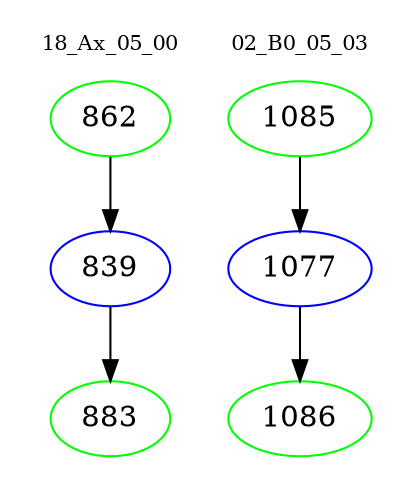 digraph{
subgraph cluster_0 {
color = white
label = "18_Ax_05_00";
fontsize=10;
T0_862 [label="862", color="green"]
T0_862 -> T0_839 [color="black"]
T0_839 [label="839", color="blue"]
T0_839 -> T0_883 [color="black"]
T0_883 [label="883", color="green"]
}
subgraph cluster_1 {
color = white
label = "02_B0_05_03";
fontsize=10;
T1_1085 [label="1085", color="green"]
T1_1085 -> T1_1077 [color="black"]
T1_1077 [label="1077", color="blue"]
T1_1077 -> T1_1086 [color="black"]
T1_1086 [label="1086", color="green"]
}
}
